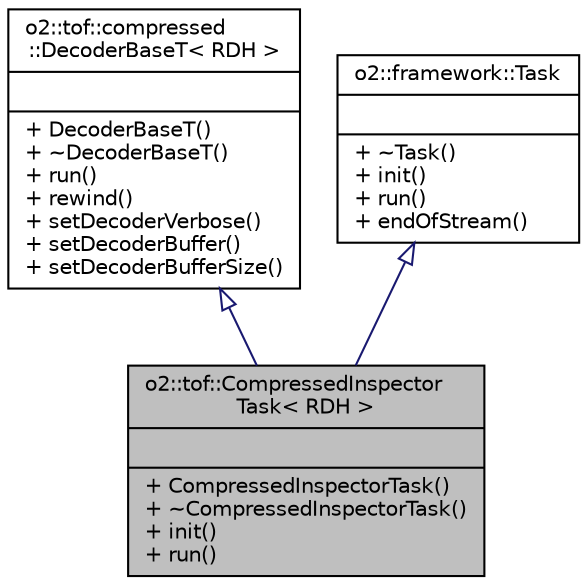 digraph "o2::tof::CompressedInspectorTask&lt; RDH &gt;"
{
 // INTERACTIVE_SVG=YES
  bgcolor="transparent";
  edge [fontname="Helvetica",fontsize="10",labelfontname="Helvetica",labelfontsize="10"];
  node [fontname="Helvetica",fontsize="10",shape=record];
  Node0 [label="{o2::tof::CompressedInspector\lTask\< RDH \>\n||+ CompressedInspectorTask()\l+ ~CompressedInspectorTask()\l+ init()\l+ run()\l}",height=0.2,width=0.4,color="black", fillcolor="grey75", style="filled", fontcolor="black"];
  Node1 -> Node0 [dir="back",color="midnightblue",fontsize="10",style="solid",arrowtail="onormal",fontname="Helvetica"];
  Node1 [label="{o2::tof::compressed\l::DecoderBaseT\< RDH \>\n||+ DecoderBaseT()\l+ ~DecoderBaseT()\l+ run()\l+ rewind()\l+ setDecoderVerbose()\l+ setDecoderBuffer()\l+ setDecoderBufferSize()\l}",height=0.2,width=0.4,color="black",URL="$d7/dd4/classo2_1_1tof_1_1compressed_1_1DecoderBaseT.html"];
  Node2 -> Node0 [dir="back",color="midnightblue",fontsize="10",style="solid",arrowtail="onormal",fontname="Helvetica"];
  Node2 [label="{o2::framework::Task\n||+ ~Task()\l+ init()\l+ run()\l+ endOfStream()\l}",height=0.2,width=0.4,color="black",URL="$de/dac/classo2_1_1framework_1_1Task.html"];
}
